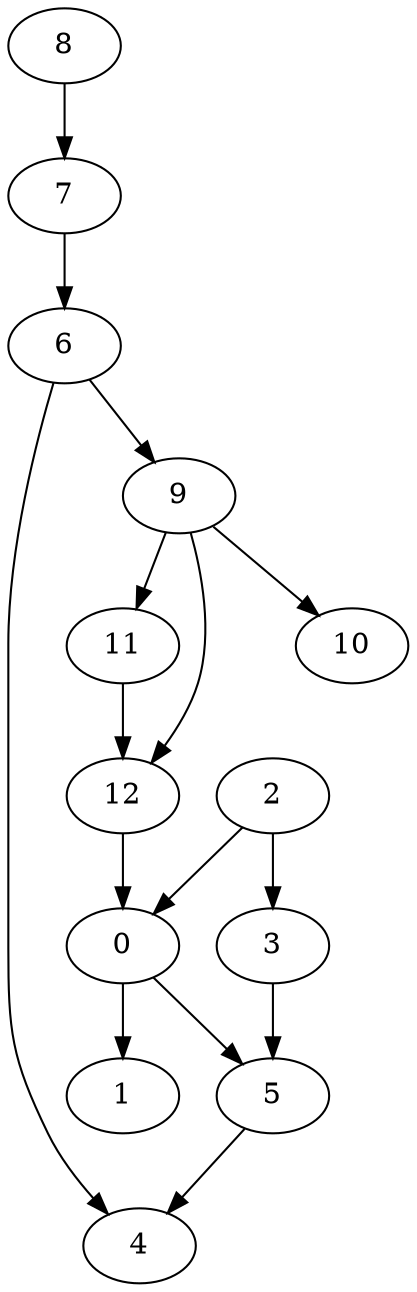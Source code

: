 digraph G {
	 0 -> 5;
	 0 -> 1;
	 2 -> 0;
	 2 -> 3;
	 3 -> 5;
	 5 -> 4;
	 6 -> 4;
	 6 -> 9;
	 7 -> 6;
	 8 -> 7;
	 9 -> 11;
	 9 -> 12;
	 9 -> 10;
	 11 -> 12;
	 12 -> 0;
}
